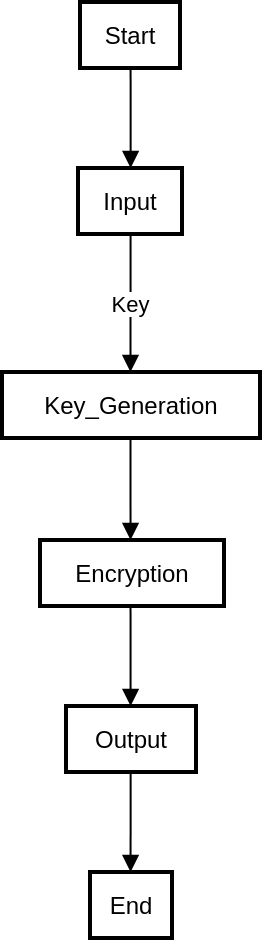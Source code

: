 <mxfile version="24.4.13" type="device">
  <diagram name="Page-1" id="vBrL3a530IOMiWSsqsm0">
    <mxGraphModel dx="1900" dy="1696" grid="1" gridSize="10" guides="1" tooltips="1" connect="1" arrows="1" fold="1" page="1" pageScale="1" pageWidth="850" pageHeight="1100" math="0" shadow="0">
      <root>
        <mxCell id="0" />
        <mxCell id="1" parent="0" />
        <mxCell id="2" value="Start" style="whiteSpace=wrap;strokeWidth=2;" parent="1" vertex="1">
          <mxGeometry x="39" width="50" height="33" as="geometry" />
        </mxCell>
        <mxCell id="3" value="Input" style="whiteSpace=wrap;strokeWidth=2;" parent="1" vertex="1">
          <mxGeometry x="38" y="83" width="52" height="33" as="geometry" />
        </mxCell>
        <mxCell id="4" value="Key_Generation" style="whiteSpace=wrap;strokeWidth=2;" parent="1" vertex="1">
          <mxGeometry y="185" width="129" height="33" as="geometry" />
        </mxCell>
        <mxCell id="5" value="Encryption" style="whiteSpace=wrap;strokeWidth=2;" parent="1" vertex="1">
          <mxGeometry x="19" y="269" width="92" height="33" as="geometry" />
        </mxCell>
        <mxCell id="6" value="Output" style="whiteSpace=wrap;strokeWidth=2;" parent="1" vertex="1">
          <mxGeometry x="32" y="352" width="65" height="33" as="geometry" />
        </mxCell>
        <mxCell id="7" value="End" style="whiteSpace=wrap;strokeWidth=2;" parent="1" vertex="1">
          <mxGeometry x="44" y="435" width="41" height="33" as="geometry" />
        </mxCell>
        <mxCell id="8" value="" style="curved=1;startArrow=none;endArrow=block;exitX=0.506;exitY=1.012;entryX=0.506;entryY=0.012;" parent="1" source="2" target="3" edge="1">
          <mxGeometry relative="1" as="geometry">
            <Array as="points" />
          </mxGeometry>
        </mxCell>
        <mxCell id="9" value="Key" style="curved=1;startArrow=none;endArrow=block;exitX=0.506;exitY=1.024;entryX=0.498;entryY=0.006;" parent="1" source="3" target="4" edge="1">
          <mxGeometry relative="1" as="geometry">
            <Array as="points" />
          </mxGeometry>
        </mxCell>
        <mxCell id="10" value="" style="curved=1;startArrow=none;endArrow=block;exitX=0.498;exitY=1.018;entryX=0.492;entryY=-0.012;" parent="1" source="4" target="5" edge="1">
          <mxGeometry relative="1" as="geometry">
            <Array as="points" />
          </mxGeometry>
        </mxCell>
        <mxCell id="11" value="" style="curved=1;startArrow=none;endArrow=block;exitX=0.492;exitY=1.0;entryX=0.497;entryY=1.734e-7;" parent="1" source="5" target="6" edge="1">
          <mxGeometry relative="1" as="geometry">
            <Array as="points" />
          </mxGeometry>
        </mxCell>
        <mxCell id="12" value="" style="curved=1;startArrow=none;endArrow=block;exitX=0.497;exitY=1.012;entryX=0.495;entryY=0.012;" parent="1" source="6" target="7" edge="1">
          <mxGeometry relative="1" as="geometry">
            <Array as="points" />
          </mxGeometry>
        </mxCell>
      </root>
    </mxGraphModel>
  </diagram>
</mxfile>
